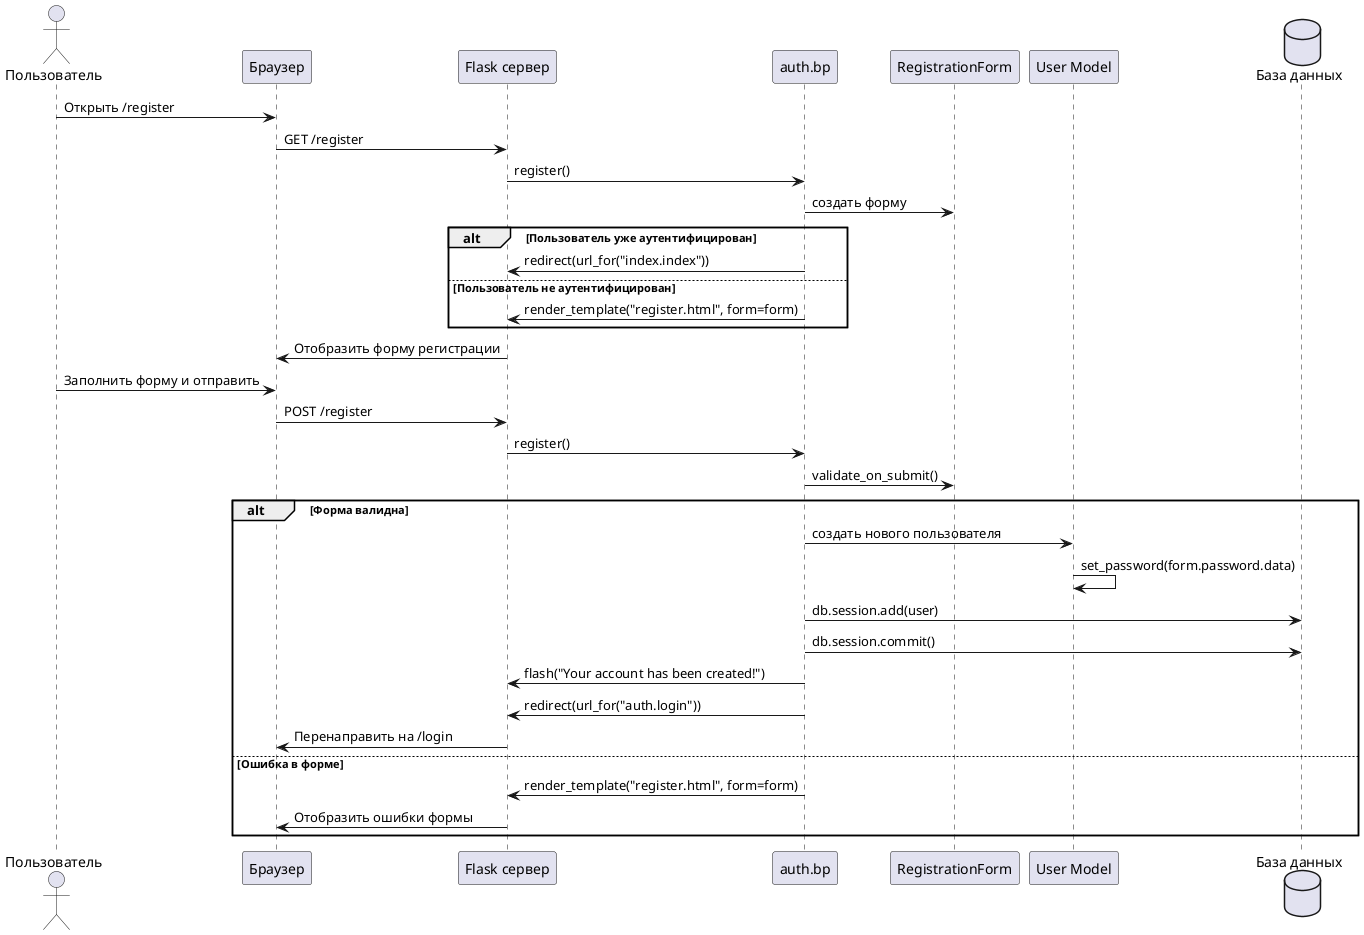 @startuml Registration Sequence

actor Пользователь as User
participant "Браузер" as Browser
participant "Flask сервер" as Server
participant "auth.bp" as Auth
participant "RegistrationForm" as Form
participant "User Model" as UserModel
database "База данных" as DB

User -> Browser: Открыть /register
Browser -> Server: GET /register
Server -> Auth: register()
Auth -> Form: создать форму
alt Пользователь уже аутентифицирован
    Auth -> Server: redirect(url_for("index.index"))
else Пользователь не аутентифицирован
    Auth -> Server: render_template("register.html", form=form)
end
Server -> Browser: Отобразить форму регистрации

User -> Browser: Заполнить форму и отправить
Browser -> Server: POST /register
Server -> Auth: register()
Auth -> Form: validate_on_submit()

alt Форма валидна
    Auth -> UserModel: создать нового пользователя
    UserModel -> UserModel: set_password(form.password.data)
    Auth -> DB: db.session.add(user)
    Auth -> DB: db.session.commit()
    Auth -> Server: flash("Your account has been created!")
    Auth -> Server: redirect(url_for("auth.login"))
    Server -> Browser: Перенаправить на /login
else Ошибка в форме
    Auth -> Server: render_template("register.html", form=form)
    Server -> Browser: Отобразить ошибки формы
end

@enduml
